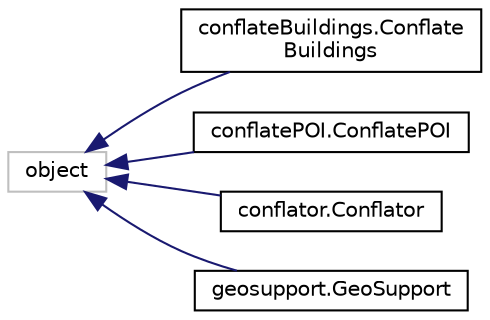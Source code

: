 digraph "Graphical Class Hierarchy"
{
 // LATEX_PDF_SIZE
  edge [fontname="Helvetica",fontsize="10",labelfontname="Helvetica",labelfontsize="10"];
  node [fontname="Helvetica",fontsize="10",shape=record];
  rankdir="LR";
  Node1 [label="object",height=0.2,width=0.4,color="grey75", fillcolor="white", style="filled",tooltip=" "];
  Node1 -> Node0 [dir="back",color="midnightblue",fontsize="10",style="solid",fontname="Helvetica"];
  Node0 [label="conflateBuildings.Conflate\lBuildings",height=0.2,width=0.4,color="black", fillcolor="white", style="filled",URL="$classconflateBuildings_1_1ConflateBuildings.html",tooltip=" "];
  Node1 -> Node3 [dir="back",color="midnightblue",fontsize="10",style="solid",fontname="Helvetica"];
  Node3 [label="conflatePOI.ConflatePOI",height=0.2,width=0.4,color="black", fillcolor="white", style="filled",URL="$classconflatePOI_1_1ConflatePOI.html",tooltip=" "];
  Node1 -> Node4 [dir="back",color="midnightblue",fontsize="10",style="solid",fontname="Helvetica"];
  Node4 [label="conflator.Conflator",height=0.2,width=0.4,color="black", fillcolor="white", style="filled",URL="$classconflator_1_1Conflator.html",tooltip=" "];
  Node1 -> Node5 [dir="back",color="midnightblue",fontsize="10",style="solid",fontname="Helvetica"];
  Node5 [label="geosupport.GeoSupport",height=0.2,width=0.4,color="black", fillcolor="white", style="filled",URL="$classgeosupport_1_1GeoSupport.html",tooltip=" "];
}
